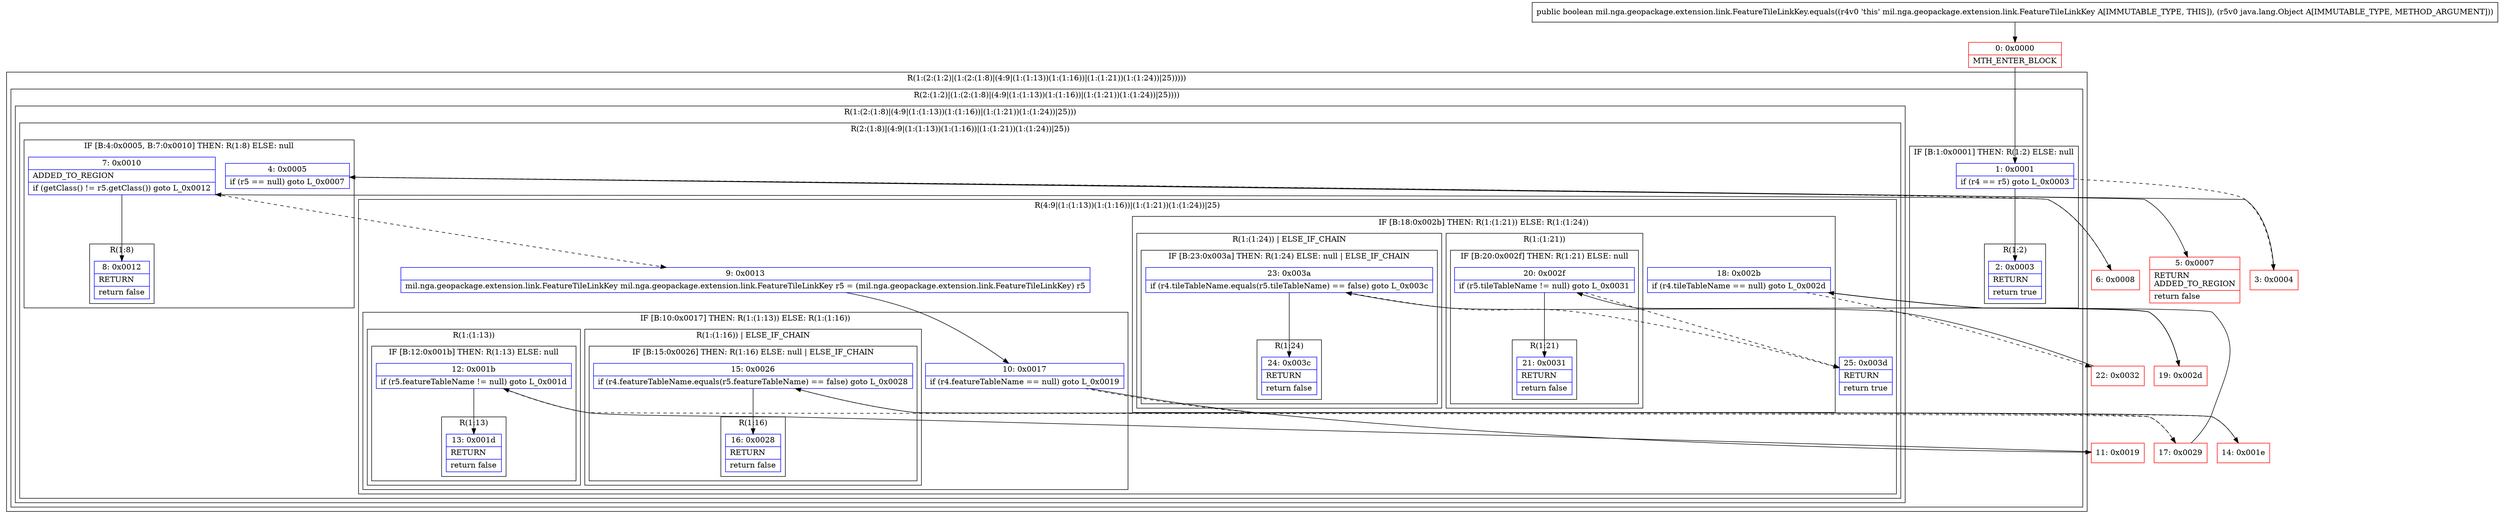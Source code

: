 digraph "CFG formil.nga.geopackage.extension.link.FeatureTileLinkKey.equals(Ljava\/lang\/Object;)Z" {
subgraph cluster_Region_1403852367 {
label = "R(1:(2:(1:2)|(1:(2:(1:8)|(4:9|(1:(1:13))(1:(1:16))|(1:(1:21))(1:(1:24))|25)))))";
node [shape=record,color=blue];
subgraph cluster_Region_1788203122 {
label = "R(2:(1:2)|(1:(2:(1:8)|(4:9|(1:(1:13))(1:(1:16))|(1:(1:21))(1:(1:24))|25))))";
node [shape=record,color=blue];
subgraph cluster_IfRegion_2141328368 {
label = "IF [B:1:0x0001] THEN: R(1:2) ELSE: null";
node [shape=record,color=blue];
Node_1 [shape=record,label="{1\:\ 0x0001|if (r4 == r5) goto L_0x0003\l}"];
subgraph cluster_Region_1488916026 {
label = "R(1:2)";
node [shape=record,color=blue];
Node_2 [shape=record,label="{2\:\ 0x0003|RETURN\l|return true\l}"];
}
}
subgraph cluster_Region_1662743564 {
label = "R(1:(2:(1:8)|(4:9|(1:(1:13))(1:(1:16))|(1:(1:21))(1:(1:24))|25)))";
node [shape=record,color=blue];
subgraph cluster_Region_659111517 {
label = "R(2:(1:8)|(4:9|(1:(1:13))(1:(1:16))|(1:(1:21))(1:(1:24))|25))";
node [shape=record,color=blue];
subgraph cluster_IfRegion_1218151639 {
label = "IF [B:4:0x0005, B:7:0x0010] THEN: R(1:8) ELSE: null";
node [shape=record,color=blue];
Node_4 [shape=record,label="{4\:\ 0x0005|if (r5 == null) goto L_0x0007\l}"];
Node_7 [shape=record,label="{7\:\ 0x0010|ADDED_TO_REGION\l|if (getClass() != r5.getClass()) goto L_0x0012\l}"];
subgraph cluster_Region_1760927008 {
label = "R(1:8)";
node [shape=record,color=blue];
Node_8 [shape=record,label="{8\:\ 0x0012|RETURN\l|return false\l}"];
}
}
subgraph cluster_Region_2032111703 {
label = "R(4:9|(1:(1:13))(1:(1:16))|(1:(1:21))(1:(1:24))|25)";
node [shape=record,color=blue];
Node_9 [shape=record,label="{9\:\ 0x0013|mil.nga.geopackage.extension.link.FeatureTileLinkKey mil.nga.geopackage.extension.link.FeatureTileLinkKey r5 = (mil.nga.geopackage.extension.link.FeatureTileLinkKey) r5\l}"];
subgraph cluster_IfRegion_1349922598 {
label = "IF [B:10:0x0017] THEN: R(1:(1:13)) ELSE: R(1:(1:16))";
node [shape=record,color=blue];
Node_10 [shape=record,label="{10\:\ 0x0017|if (r4.featureTableName == null) goto L_0x0019\l}"];
subgraph cluster_Region_1042503843 {
label = "R(1:(1:13))";
node [shape=record,color=blue];
subgraph cluster_IfRegion_778783284 {
label = "IF [B:12:0x001b] THEN: R(1:13) ELSE: null";
node [shape=record,color=blue];
Node_12 [shape=record,label="{12\:\ 0x001b|if (r5.featureTableName != null) goto L_0x001d\l}"];
subgraph cluster_Region_705355404 {
label = "R(1:13)";
node [shape=record,color=blue];
Node_13 [shape=record,label="{13\:\ 0x001d|RETURN\l|return false\l}"];
}
}
}
subgraph cluster_Region_1850886768 {
label = "R(1:(1:16)) | ELSE_IF_CHAIN\l";
node [shape=record,color=blue];
subgraph cluster_IfRegion_702269147 {
label = "IF [B:15:0x0026] THEN: R(1:16) ELSE: null | ELSE_IF_CHAIN\l";
node [shape=record,color=blue];
Node_15 [shape=record,label="{15\:\ 0x0026|if (r4.featureTableName.equals(r5.featureTableName) == false) goto L_0x0028\l}"];
subgraph cluster_Region_255608707 {
label = "R(1:16)";
node [shape=record,color=blue];
Node_16 [shape=record,label="{16\:\ 0x0028|RETURN\l|return false\l}"];
}
}
}
}
subgraph cluster_IfRegion_738128007 {
label = "IF [B:18:0x002b] THEN: R(1:(1:21)) ELSE: R(1:(1:24))";
node [shape=record,color=blue];
Node_18 [shape=record,label="{18\:\ 0x002b|if (r4.tileTableName == null) goto L_0x002d\l}"];
subgraph cluster_Region_1476175306 {
label = "R(1:(1:21))";
node [shape=record,color=blue];
subgraph cluster_IfRegion_502139765 {
label = "IF [B:20:0x002f] THEN: R(1:21) ELSE: null";
node [shape=record,color=blue];
Node_20 [shape=record,label="{20\:\ 0x002f|if (r5.tileTableName != null) goto L_0x0031\l}"];
subgraph cluster_Region_729900175 {
label = "R(1:21)";
node [shape=record,color=blue];
Node_21 [shape=record,label="{21\:\ 0x0031|RETURN\l|return false\l}"];
}
}
}
subgraph cluster_Region_1189887523 {
label = "R(1:(1:24)) | ELSE_IF_CHAIN\l";
node [shape=record,color=blue];
subgraph cluster_IfRegion_410430903 {
label = "IF [B:23:0x003a] THEN: R(1:24) ELSE: null | ELSE_IF_CHAIN\l";
node [shape=record,color=blue];
Node_23 [shape=record,label="{23\:\ 0x003a|if (r4.tileTableName.equals(r5.tileTableName) == false) goto L_0x003c\l}"];
subgraph cluster_Region_449479857 {
label = "R(1:24)";
node [shape=record,color=blue];
Node_24 [shape=record,label="{24\:\ 0x003c|RETURN\l|return false\l}"];
}
}
}
}
Node_25 [shape=record,label="{25\:\ 0x003d|RETURN\l|return true\l}"];
}
}
}
}
}
Node_0 [shape=record,color=red,label="{0\:\ 0x0000|MTH_ENTER_BLOCK\l}"];
Node_3 [shape=record,color=red,label="{3\:\ 0x0004}"];
Node_5 [shape=record,color=red,label="{5\:\ 0x0007|RETURN\lADDED_TO_REGION\l|return false\l}"];
Node_6 [shape=record,color=red,label="{6\:\ 0x0008}"];
Node_11 [shape=record,color=red,label="{11\:\ 0x0019}"];
Node_14 [shape=record,color=red,label="{14\:\ 0x001e}"];
Node_17 [shape=record,color=red,label="{17\:\ 0x0029}"];
Node_19 [shape=record,color=red,label="{19\:\ 0x002d}"];
Node_22 [shape=record,color=red,label="{22\:\ 0x0032}"];
MethodNode[shape=record,label="{public boolean mil.nga.geopackage.extension.link.FeatureTileLinkKey.equals((r4v0 'this' mil.nga.geopackage.extension.link.FeatureTileLinkKey A[IMMUTABLE_TYPE, THIS]), (r5v0 java.lang.Object A[IMMUTABLE_TYPE, METHOD_ARGUMENT])) }"];
MethodNode -> Node_0;
Node_1 -> Node_2;
Node_1 -> Node_3[style=dashed];
Node_4 -> Node_5;
Node_4 -> Node_6[style=dashed];
Node_7 -> Node_8;
Node_7 -> Node_9[style=dashed];
Node_9 -> Node_10;
Node_10 -> Node_11;
Node_10 -> Node_14[style=dashed];
Node_12 -> Node_13;
Node_12 -> Node_17[style=dashed];
Node_15 -> Node_16;
Node_15 -> Node_17[style=dashed];
Node_18 -> Node_19;
Node_18 -> Node_22[style=dashed];
Node_20 -> Node_21;
Node_20 -> Node_25[style=dashed];
Node_23 -> Node_24;
Node_23 -> Node_25[style=dashed];
Node_0 -> Node_1;
Node_3 -> Node_4;
Node_6 -> Node_7;
Node_11 -> Node_12;
Node_14 -> Node_15;
Node_17 -> Node_18;
Node_19 -> Node_20;
Node_22 -> Node_23;
}

